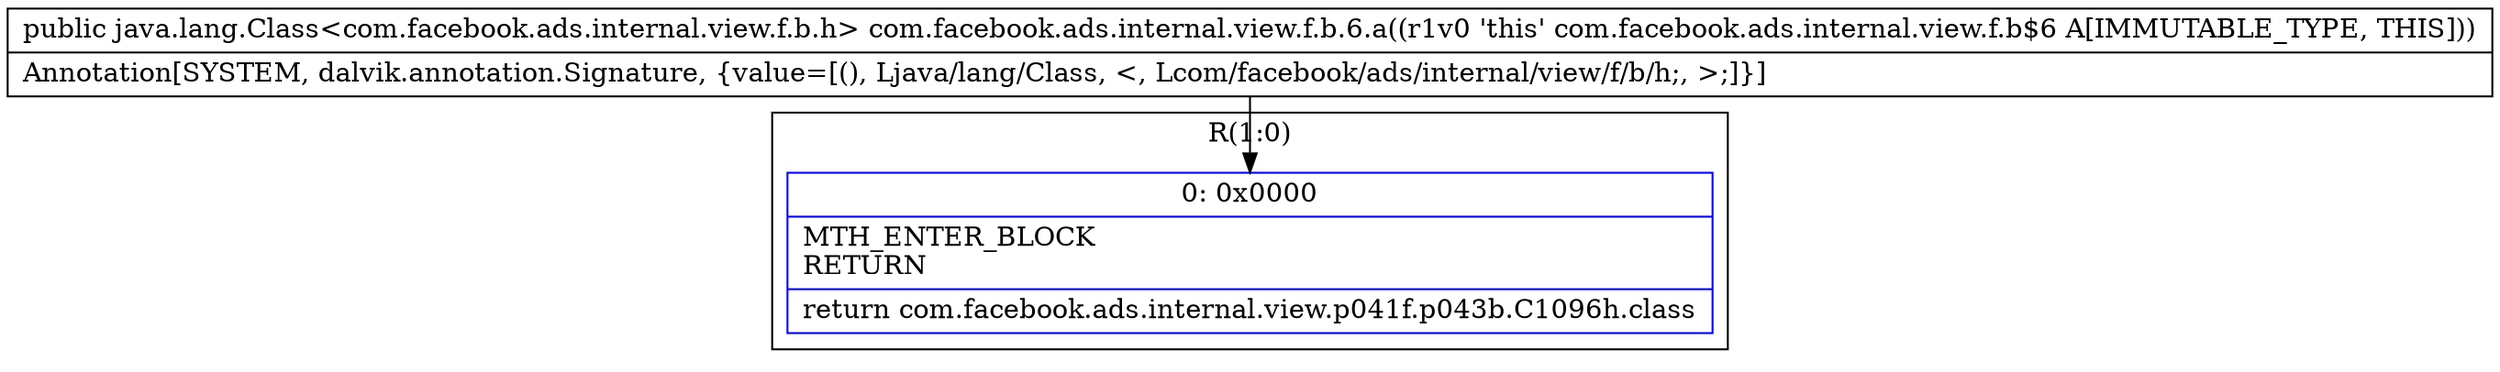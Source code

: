 digraph "CFG forcom.facebook.ads.internal.view.f.b.6.a()Ljava\/lang\/Class;" {
subgraph cluster_Region_1704970665 {
label = "R(1:0)";
node [shape=record,color=blue];
Node_0 [shape=record,label="{0\:\ 0x0000|MTH_ENTER_BLOCK\lRETURN\l|return com.facebook.ads.internal.view.p041f.p043b.C1096h.class\l}"];
}
MethodNode[shape=record,label="{public java.lang.Class\<com.facebook.ads.internal.view.f.b.h\> com.facebook.ads.internal.view.f.b.6.a((r1v0 'this' com.facebook.ads.internal.view.f.b$6 A[IMMUTABLE_TYPE, THIS]))  | Annotation[SYSTEM, dalvik.annotation.Signature, \{value=[(), Ljava\/lang\/Class, \<, Lcom\/facebook\/ads\/internal\/view\/f\/b\/h;, \>;]\}]\l}"];
MethodNode -> Node_0;
}

